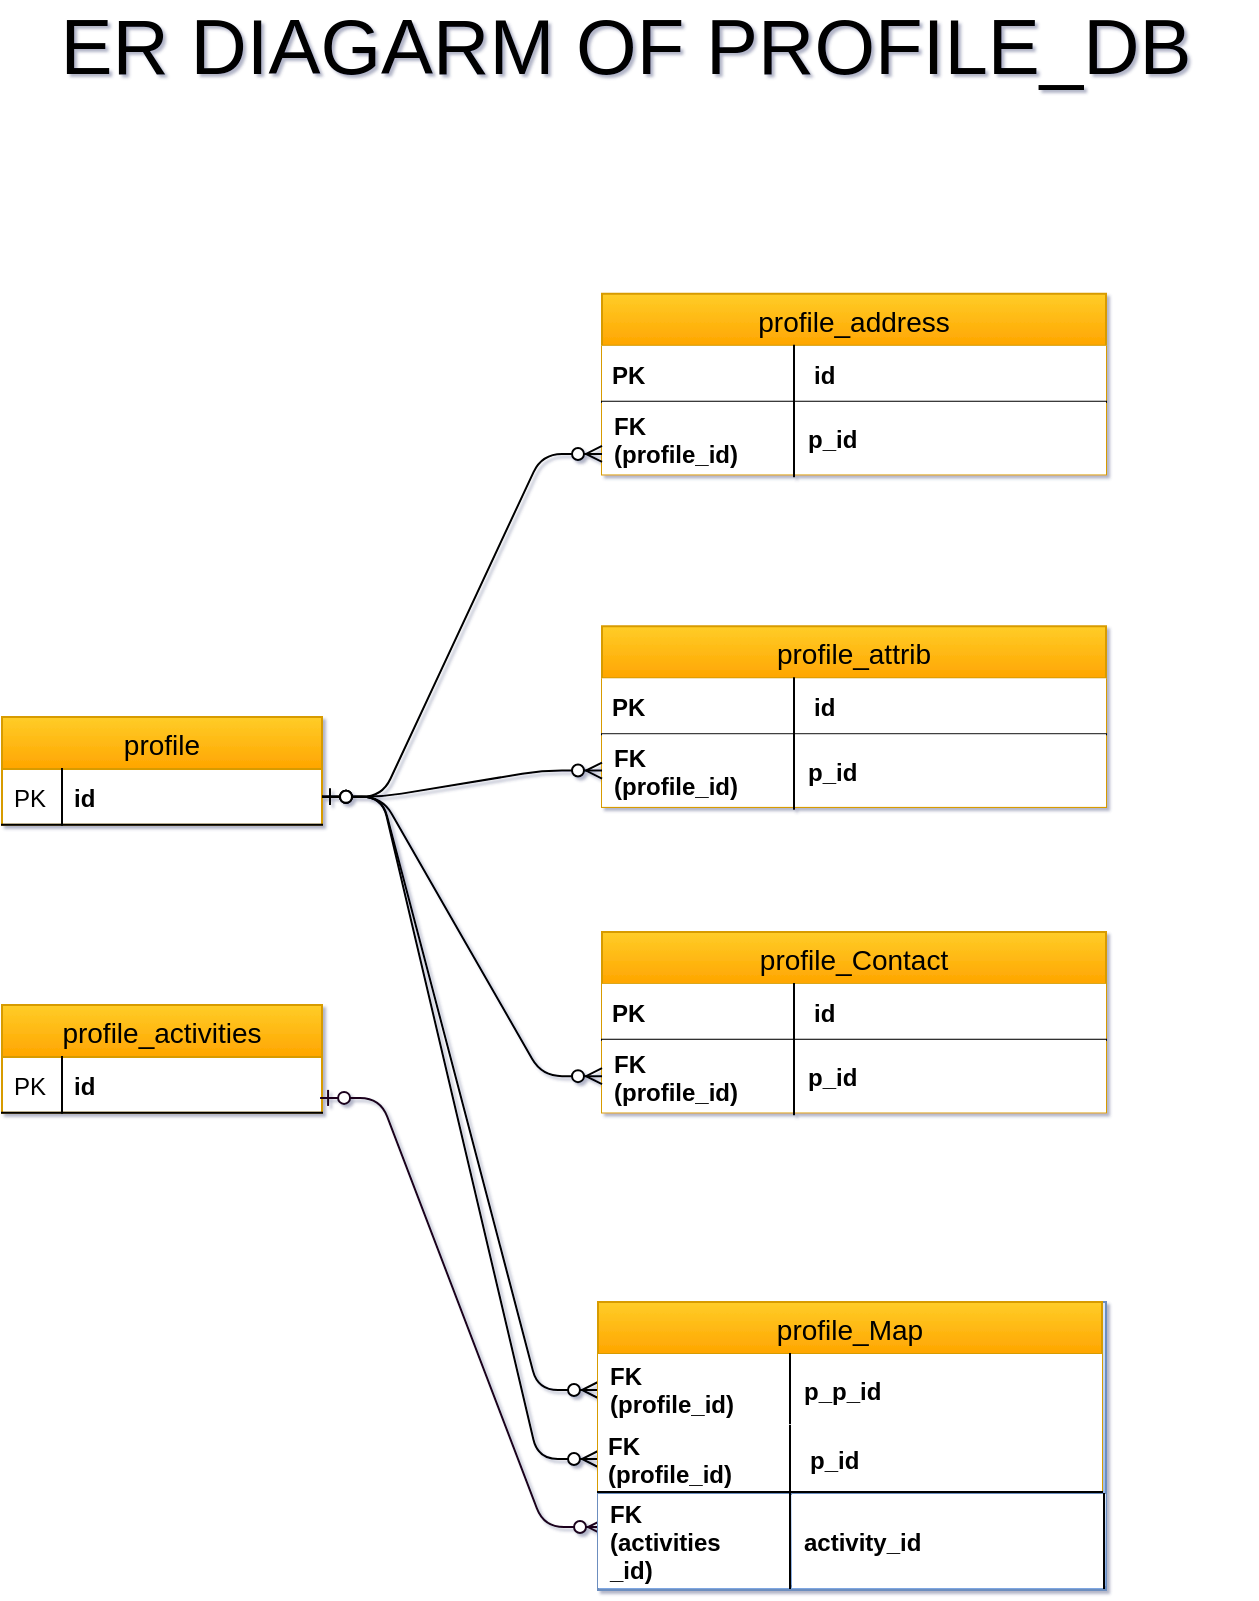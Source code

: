 <mxfile version="12.1.7" type="device" pages="1"><diagram id="SN_KxAca5IqRSOCKfVO2" name="Page-1"><mxGraphModel dx="3573" dy="2015" grid="1" gridSize="12" guides="1" tooltips="1" connect="1" arrows="1" fold="1" page="1" pageScale="1" pageWidth="827" pageHeight="1169" math="0" shadow="1"><root><mxCell id="0"/><mxCell id="1" parent="0"/><mxCell id="l6SjoO3vAFtWUU4XVe1--108" value="ER DIAGARM OF PROFILE_DB" style="text;html=1;strokeColor=none;fillColor=none;align=center;verticalAlign=middle;whiteSpace=wrap;rounded=0;fontSize=39;" vertex="1" parent="1"><mxGeometry x="-2352" y="-1044" width="624" height="18.641" as="geometry"/></mxCell><mxCell id="l6SjoO3vAFtWUU4XVe1--12" value="profile" style="swimlane;fontStyle=0;childLayout=stackLayout;horizontal=1;startSize=26;fillColor=#ffcd28;horizontalStack=0;resizeParent=1;resizeParentMax=0;resizeLast=0;collapsible=1;marginBottom=0;swimlaneFillColor=#ffffff;align=center;fontSize=14;strokeColor=#d79b00;gradientColor=#ffa500;" vertex="1" parent="1"><mxGeometry x="-2352" y="-700.544" width="160" height="53.961" as="geometry"/></mxCell><mxCell id="l6SjoO3vAFtWUU4XVe1--13" value="id" style="shape=partialRectangle;top=0;left=0;right=0;bottom=1;align=left;verticalAlign=middle;fillColor=none;spacingLeft=34;spacingRight=4;overflow=hidden;rotatable=0;points=[[0,0.5],[1,0.5]];portConstraint=eastwest;dropTarget=0;fontStyle=1;fontSize=12;" vertex="1" parent="l6SjoO3vAFtWUU4XVe1--12"><mxGeometry y="26" width="160" height="27.961" as="geometry"/></mxCell><mxCell id="l6SjoO3vAFtWUU4XVe1--14" value="PK" style="shape=partialRectangle;top=0;left=0;bottom=0;fillColor=none;align=left;verticalAlign=middle;spacingLeft=4;spacingRight=4;overflow=hidden;rotatable=0;points=[];portConstraint=eastwest;part=1;fontSize=12;" vertex="1" connectable="0" parent="l6SjoO3vAFtWUU4XVe1--13"><mxGeometry width="30" height="27.961" as="geometry"/></mxCell><mxCell id="l6SjoO3vAFtWUU4XVe1--43" value="profile_address" style="swimlane;fontStyle=0;childLayout=stackLayout;horizontal=1;startSize=26;horizontalStack=0;resizeParent=1;resizeParentMax=0;resizeLast=0;collapsible=1;marginBottom=0;swimlaneFillColor=#ffffff;align=center;fontSize=14;spacing=43;gradientColor=#ffa500;fillColor=#ffcd28;strokeColor=#d79b00;" vertex="1" parent="1"><mxGeometry x="-2052" y="-912.078" width="252" height="90.311" as="geometry"/></mxCell><mxCell id="l6SjoO3vAFtWUU4XVe1--46" value="id" style="shape=partialRectangle;top=0;left=0;right=0;bottom=1;align=left;verticalAlign=middle;spacingLeft=60;spacingRight=4;overflow=hidden;rotatable=0;points=[[0,0.5],[1,0.5]];portConstraint=eastwest;dropTarget=0;fontStyle=1;fontSize=12;spacing=46;labelBackgroundColor=none;labelBorderColor=none;" vertex="1" parent="l6SjoO3vAFtWUU4XVe1--43"><mxGeometry y="26" width="252" height="27.961" as="geometry"/></mxCell><mxCell id="l6SjoO3vAFtWUU4XVe1--47" value="PK" style="shape=partialRectangle;fontStyle=1;top=0;left=0;bottom=0;fillColor=none;align=left;verticalAlign=middle;spacingLeft=4;spacingRight=4;overflow=hidden;rotatable=0;points=[];portConstraint=eastwest;part=1;fontSize=12;spacing=1;" vertex="1" connectable="0" parent="l6SjoO3vAFtWUU4XVe1--46"><mxGeometry width="96" height="27.961" as="geometry"/></mxCell><mxCell id="l6SjoO3vAFtWUU4XVe1--44" value="p_id" style="shape=partialRectangle;top=0;left=0;right=0;bottom=0;align=left;verticalAlign=middle;spacingLeft=60;spacingRight=5;overflow=hidden;rotatable=0;points=[[0,0.5],[1,0.5]];portConstraint=eastwest;dropTarget=0;fontStyle=1;fontSize=12;horizontal=1;spacing=43;" vertex="1" parent="l6SjoO3vAFtWUU4XVe1--43"><mxGeometry y="53.961" width="252" height="36.35" as="geometry"/></mxCell><mxCell id="l6SjoO3vAFtWUU4XVe1--45" value="FK&#10;(profile_id)" style="shape=partialRectangle;fontStyle=1;top=0;left=0;bottom=0;fillColor=none;align=left;verticalAlign=middle;spacingLeft=4;spacingRight=4;overflow=hidden;rotatable=0;points=[];portConstraint=eastwest;part=1;fontSize=12;" vertex="1" connectable="0" parent="l6SjoO3vAFtWUU4XVe1--44"><mxGeometry width="96" height="37.282" as="geometry"/></mxCell><mxCell id="l6SjoO3vAFtWUU4XVe1--52" value="profile_attrib" style="swimlane;fontStyle=0;childLayout=stackLayout;horizontal=1;startSize=26;fillColor=#ffcd28;horizontalStack=0;resizeParent=1;resizeParentMax=0;resizeLast=0;collapsible=1;marginBottom=0;swimlaneFillColor=#ffffff;align=center;fontSize=14;spacing=43;strokeColor=#d79b00;gradientColor=#ffa500;" vertex="1" parent="1"><mxGeometry x="-2052" y="-745.864" width="252" height="90.311" as="geometry"/></mxCell><mxCell id="l6SjoO3vAFtWUU4XVe1--53" value="id" style="shape=partialRectangle;top=0;left=0;right=0;bottom=1;align=left;verticalAlign=middle;spacingLeft=60;spacingRight=4;overflow=hidden;rotatable=0;points=[[0,0.5],[1,0.5]];portConstraint=eastwest;dropTarget=0;fontStyle=1;fontSize=12;spacing=46;" vertex="1" parent="l6SjoO3vAFtWUU4XVe1--52"><mxGeometry y="26" width="252" height="27.961" as="geometry"/></mxCell><mxCell id="l6SjoO3vAFtWUU4XVe1--54" value="PK" style="shape=partialRectangle;fontStyle=1;top=0;left=0;bottom=0;fillColor=none;align=left;verticalAlign=middle;spacingLeft=4;spacingRight=4;overflow=hidden;rotatable=0;points=[];portConstraint=eastwest;part=1;fontSize=12;spacing=1;" vertex="1" connectable="0" parent="l6SjoO3vAFtWUU4XVe1--53"><mxGeometry width="96" height="27.961" as="geometry"/></mxCell><mxCell id="l6SjoO3vAFtWUU4XVe1--55" value="p_id" style="shape=partialRectangle;top=0;left=0;right=0;bottom=0;align=left;verticalAlign=middle;spacingLeft=60;spacingRight=5;overflow=hidden;rotatable=0;points=[[0,0.5],[1,0.5]];portConstraint=eastwest;dropTarget=0;fontStyle=1;fontSize=12;horizontal=1;spacing=43;" vertex="1" parent="l6SjoO3vAFtWUU4XVe1--52"><mxGeometry y="53.961" width="252" height="36.35" as="geometry"/></mxCell><mxCell id="l6SjoO3vAFtWUU4XVe1--56" value="FK&#10;(profile_id)" style="shape=partialRectangle;fontStyle=1;top=0;left=0;bottom=0;fillColor=none;align=left;verticalAlign=middle;spacingLeft=4;spacingRight=4;overflow=hidden;rotatable=0;points=[];portConstraint=eastwest;part=1;fontSize=12;" vertex="1" connectable="0" parent="l6SjoO3vAFtWUU4XVe1--55"><mxGeometry width="96" height="37.282" as="geometry"/></mxCell><mxCell id="l6SjoO3vAFtWUU4XVe1--57" value="profile_Contact" style="swimlane;fontStyle=0;childLayout=stackLayout;horizontal=1;startSize=26;fillColor=#ffcd28;horizontalStack=0;resizeParent=1;resizeParentMax=0;resizeLast=0;collapsible=1;marginBottom=0;swimlaneFillColor=#ffffff;align=center;fontSize=14;spacing=43;gradientColor=#ffa500;strokeColor=#d79b00;" vertex="1" parent="1"><mxGeometry x="-2052" y="-593.058" width="252" height="90.311" as="geometry"/></mxCell><mxCell id="l6SjoO3vAFtWUU4XVe1--58" value="id" style="shape=partialRectangle;top=0;left=0;right=0;bottom=1;align=left;verticalAlign=middle;spacingLeft=60;spacingRight=4;overflow=hidden;rotatable=0;points=[[0,0.5],[1,0.5]];portConstraint=eastwest;dropTarget=0;fontStyle=1;fontSize=12;spacing=46;" vertex="1" parent="l6SjoO3vAFtWUU4XVe1--57"><mxGeometry y="26" width="252" height="27.961" as="geometry"/></mxCell><mxCell id="l6SjoO3vAFtWUU4XVe1--59" value="PK" style="shape=partialRectangle;fontStyle=1;top=0;left=0;bottom=0;fillColor=none;align=left;verticalAlign=middle;spacingLeft=4;spacingRight=4;overflow=hidden;rotatable=0;points=[];portConstraint=eastwest;part=1;fontSize=12;spacing=1;" vertex="1" connectable="0" parent="l6SjoO3vAFtWUU4XVe1--58"><mxGeometry width="96" height="27.961" as="geometry"/></mxCell><mxCell id="l6SjoO3vAFtWUU4XVe1--60" value="p_id" style="shape=partialRectangle;top=0;left=0;right=0;bottom=0;align=left;verticalAlign=middle;spacingLeft=60;spacingRight=5;overflow=hidden;rotatable=0;points=[[0,0.5],[1,0.5]];portConstraint=eastwest;dropTarget=0;fontStyle=1;fontSize=12;horizontal=1;spacing=43;" vertex="1" parent="l6SjoO3vAFtWUU4XVe1--57"><mxGeometry y="53.961" width="252" height="36.35" as="geometry"/></mxCell><mxCell id="l6SjoO3vAFtWUU4XVe1--61" value="FK&#10;(profile_id)" style="shape=partialRectangle;fontStyle=1;top=0;left=0;bottom=0;fillColor=none;align=left;verticalAlign=middle;spacingLeft=4;spacingRight=4;overflow=hidden;rotatable=0;points=[];portConstraint=eastwest;part=1;fontSize=12;" vertex="1" connectable="0" parent="l6SjoO3vAFtWUU4XVe1--60"><mxGeometry width="96" height="37.282" as="geometry"/></mxCell><mxCell id="l6SjoO3vAFtWUU4XVe1--79" value="" style="edgeStyle=entityRelationEdgeStyle;fontSize=12;html=1;endArrow=ERzeroToMany;startArrow=ERzeroToOne;entryX=0;entryY=0.718;entryDx=0;entryDy=0;entryPerimeter=0;" edge="1" parent="1" source="l6SjoO3vAFtWUU4XVe1--13" target="l6SjoO3vAFtWUU4XVe1--44"><mxGeometry width="100" height="100" relative="1" as="geometry"><mxPoint x="-2184" y="-657.204" as="sourcePoint"/><mxPoint x="-2092" y="-746.68" as="targetPoint"/></mxGeometry></mxCell><mxCell id="l6SjoO3vAFtWUU4XVe1--80" value="" style="edgeStyle=entityRelationEdgeStyle;fontSize=12;html=1;endArrow=ERzeroToMany;startArrow=ERzeroToOne;exitX=1;exitY=0.5;exitDx=0;exitDy=0;entryX=0;entryY=0.5;entryDx=0;entryDy=0;" edge="1" parent="1" source="l6SjoO3vAFtWUU4XVe1--13" target="l6SjoO3vAFtWUU4XVe1--55"><mxGeometry width="100" height="100" relative="1" as="geometry"><mxPoint x="-2184" y="-656.272" as="sourcePoint"/><mxPoint x="-2040" y="-687.029" as="targetPoint"/></mxGeometry></mxCell><mxCell id="l6SjoO3vAFtWUU4XVe1--81" value="" style="edgeStyle=entityRelationEdgeStyle;fontSize=12;html=1;endArrow=ERzeroToMany;startArrow=ERzeroToOne;entryX=0;entryY=0.5;entryDx=0;entryDy=0;" edge="1" parent="1" source="l6SjoO3vAFtWUU4XVe1--13" target="l6SjoO3vAFtWUU4XVe1--60"><mxGeometry width="100" height="100" relative="1" as="geometry"><mxPoint x="-2180" y="-646.019" as="sourcePoint"/><mxPoint x="-2028" y="-675.845" as="targetPoint"/></mxGeometry></mxCell><mxCell id="l6SjoO3vAFtWUU4XVe1--82" value="" style="edgeStyle=entityRelationEdgeStyle;fontSize=12;html=1;endArrow=ERzeroToMany;startArrow=ERzeroToOne;entryX=0;entryY=0.5;entryDx=0;entryDy=0;" edge="1" parent="1" source="l6SjoO3vAFtWUU4XVe1--13" target="l6SjoO3vAFtWUU4XVe1--63"><mxGeometry width="100" height="100" relative="1" as="geometry"><mxPoint x="-2180" y="-646.019" as="sourcePoint"/><mxPoint x="-2028" y="-519.262" as="targetPoint"/></mxGeometry></mxCell><mxCell id="l6SjoO3vAFtWUU4XVe1--83" value="" style="edgeStyle=entityRelationEdgeStyle;fontSize=12;html=1;endArrow=ERzeroToMany;startArrow=ERzeroToOne;entryX=0;entryY=0.5;entryDx=0;entryDy=0;" edge="1" parent="1" source="l6SjoO3vAFtWUU4XVe1--13" target="l6SjoO3vAFtWUU4XVe1--65"><mxGeometry width="100" height="100" relative="1" as="geometry"><mxPoint x="-2180" y="-646.019" as="sourcePoint"/><mxPoint x="-2028" y="-417.67" as="targetPoint"/></mxGeometry></mxCell><mxCell id="l6SjoO3vAFtWUU4XVe1--86" value="profile_activities" style="swimlane;fontStyle=0;childLayout=stackLayout;horizontal=1;startSize=26;fillColor=#ffcd28;horizontalStack=0;resizeParent=1;resizeParentMax=0;resizeLast=0;collapsible=1;marginBottom=0;swimlaneFillColor=#ffffff;align=center;fontSize=14;gradientColor=#ffa500;strokeColor=#d79b00;" vertex="1" parent="1"><mxGeometry x="-2352" y="-556.544" width="160" height="53.961" as="geometry"/></mxCell><mxCell id="l6SjoO3vAFtWUU4XVe1--87" value="id" style="shape=partialRectangle;top=0;left=0;right=0;bottom=1;align=left;verticalAlign=middle;fillColor=none;spacingLeft=34;spacingRight=4;overflow=hidden;rotatable=0;points=[[0,0.5],[1,0.5]];portConstraint=eastwest;dropTarget=0;fontStyle=1;fontSize=12;" vertex="1" parent="l6SjoO3vAFtWUU4XVe1--86"><mxGeometry y="26" width="160" height="27.961" as="geometry"/></mxCell><mxCell id="l6SjoO3vAFtWUU4XVe1--88" value="PK" style="shape=partialRectangle;top=0;left=0;bottom=0;fillColor=none;align=left;verticalAlign=middle;spacingLeft=4;spacingRight=4;overflow=hidden;rotatable=0;points=[];portConstraint=eastwest;part=1;fontSize=12;" vertex="1" connectable="0" parent="l6SjoO3vAFtWUU4XVe1--87"><mxGeometry width="30" height="27.961" as="geometry"/></mxCell><mxCell id="l6SjoO3vAFtWUU4XVe1--89" value="" style="edgeStyle=entityRelationEdgeStyle;fontSize=12;html=1;endArrow=ERzeroToMany;startArrow=ERzeroToOne;strokeColor=#1B051C;jumpStyle=none;rounded=1;labelBorderColor=none;shadow=0;comic=0;fixDash=0;snapToPoint=0;orthogonalLoop=0;noJump=0;exitX=0.994;exitY=0.733;exitDx=0;exitDy=0;exitPerimeter=0;entryX=0.004;entryY=0.359;entryDx=0;entryDy=0;entryPerimeter=0;" edge="1" parent="1" source="l6SjoO3vAFtWUU4XVe1--87" target="l6SjoO3vAFtWUU4XVe1--67"><mxGeometry width="100" height="100" relative="1" as="geometry"><mxPoint x="-2272" y="-389.243" as="sourcePoint"/><mxPoint x="-2004" y="-393.437" as="targetPoint"/></mxGeometry></mxCell><mxCell id="l6SjoO3vAFtWUU4XVe1--117" value="" style="group" vertex="1" connectable="0" parent="1"><mxGeometry x="-2054" y="-408" width="254" height="144" as="geometry"/></mxCell><mxCell id="l6SjoO3vAFtWUU4XVe1--107" value="" style="group;gradientColor=#7ea6e0;fillColor=#dae8fc;strokeColor=#6c8ebf;" vertex="1" connectable="0" parent="l6SjoO3vAFtWUU4XVe1--117"><mxGeometry width="254" height="144" as="geometry"/></mxCell><mxCell id="l6SjoO3vAFtWUU4XVe1--62" value="profile_Map" style="swimlane;fontStyle=0;childLayout=stackLayout;horizontal=1;startSize=26;fillColor=#ffcd28;horizontalStack=0;resizeParent=1;resizeParentMax=0;resizeLast=0;collapsible=1;marginBottom=0;swimlaneFillColor=#ffffff;align=center;fontSize=14;spacing=43;gradientColor=#ffa500;strokeColor=#d79b00;" vertex="1" parent="l6SjoO3vAFtWUU4XVe1--107"><mxGeometry width="252" height="95" as="geometry"><mxRectangle width="192" height="108" as="alternateBounds"/></mxGeometry></mxCell><mxCell id="l6SjoO3vAFtWUU4XVe1--65" value="p_p_id" style="shape=partialRectangle;top=0;left=0;right=0;bottom=0;align=left;verticalAlign=middle;spacingLeft=60;spacingRight=5;overflow=hidden;rotatable=0;points=[[0,0.5],[1,0.5]];portConstraint=eastwest;dropTarget=0;fontStyle=1;fontSize=12;horizontal=1;spacing=43;fillColor=#FFFFFF;" vertex="1" parent="l6SjoO3vAFtWUU4XVe1--62"><mxGeometry y="26" width="252" height="36" as="geometry"/></mxCell><mxCell id="l6SjoO3vAFtWUU4XVe1--66" value="FK&#10;(profile_id)" style="shape=partialRectangle;fontStyle=1;top=0;left=0;bottom=0;fillColor=none;align=left;verticalAlign=middle;spacingLeft=4;spacingRight=4;overflow=hidden;rotatable=0;points=[];portConstraint=eastwest;part=1;fontSize=12;" vertex="1" connectable="0" parent="l6SjoO3vAFtWUU4XVe1--65"><mxGeometry width="96.0" height="34.596" as="geometry"/></mxCell><mxCell id="l6SjoO3vAFtWUU4XVe1--63" value="p_id" style="shape=partialRectangle;top=0;left=0;right=0;bottom=1;align=left;verticalAlign=middle;spacingLeft=60;spacingRight=4;overflow=hidden;rotatable=0;points=[[0,0.5],[1,0.5]];portConstraint=eastwest;dropTarget=0;fontStyle=1;fontSize=12;spacing=46;" vertex="1" parent="l6SjoO3vAFtWUU4XVe1--62"><mxGeometry y="62" width="252" height="33" as="geometry"/></mxCell><mxCell id="l6SjoO3vAFtWUU4XVe1--64" value="FK&#10;(profile_id)" style="shape=partialRectangle;fontStyle=1;top=0;left=0;bottom=0;fillColor=none;align=left;verticalAlign=middle;spacingLeft=4;spacingRight=4;overflow=hidden;rotatable=0;points=[];portConstraint=eastwest;part=1;fontSize=12;spacing=1;" vertex="1" connectable="0" parent="l6SjoO3vAFtWUU4XVe1--63"><mxGeometry width="96.0" height="33" as="geometry"/></mxCell><mxCell id="l6SjoO3vAFtWUU4XVe1--67" value="" style="shape=partialRectangle;top=0;left=0;right=0;bottom=0;align=left;verticalAlign=middle;fillColor=#dae8fc;spacingLeft=60;spacingRight=5;overflow=hidden;rotatable=0;points=[[0,0.5],[1,0.5]];portConstraint=eastwest;dropTarget=0;fontStyle=5;fontSize=12;horizontal=1;spacing=43;gradientColor=#7ea6e0;strokeColor=#6c8ebf;" vertex="1" parent="l6SjoO3vAFtWUU4XVe1--107"><mxGeometry x="2" y="96" width="252" height="46.0" as="geometry"/></mxCell><mxCell id="l6SjoO3vAFtWUU4XVe1--116" value="" style="group" vertex="1" connectable="0" parent="l6SjoO3vAFtWUU4XVe1--107"><mxGeometry y="96" width="252" height="46" as="geometry"/></mxCell><mxCell id="l6SjoO3vAFtWUU4XVe1--84" value="" style="group;gradientColor=#7ea6e0;fillColor=#dae8fc;strokeColor=#6c8ebf;" vertex="1" connectable="0" parent="l6SjoO3vAFtWUU4XVe1--116"><mxGeometry width="252" height="46" as="geometry"/></mxCell><mxCell id="l6SjoO3vAFtWUU4XVe1--68" value="FK&#10;(activities&#10;_id)" style="shape=partialRectangle;fontStyle=1;top=0;left=0;bottom=0;align=left;verticalAlign=middle;spacingLeft=4;spacingRight=3;overflow=hidden;rotatable=0;points=[];portConstraint=eastwest;part=1;fontSize=12;" vertex="1" connectable="0" parent="l6SjoO3vAFtWUU4XVe1--116"><mxGeometry width="96.0" height="47" as="geometry"/></mxCell><mxCell id="l6SjoO3vAFtWUU4XVe1--114" value="activity_id" style="shape=partialRectangle;fontStyle=1;top=0;left=0;bottom=0;align=left;verticalAlign=middle;spacingLeft=4;spacingRight=4;overflow=hidden;rotatable=0;points=[];portConstraint=eastwest;part=1;fontSize=12;labelBorderColor=#FFFFFF;" vertex="1" connectable="0" parent="l6SjoO3vAFtWUU4XVe1--117"><mxGeometry x="97" y="96" width="156" height="47" as="geometry"/></mxCell></root></mxGraphModel></diagram></mxfile>

